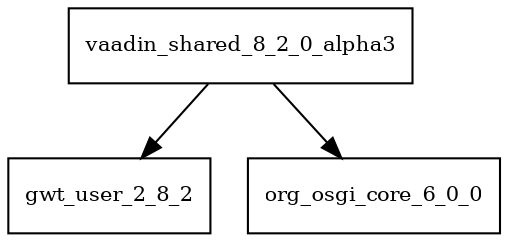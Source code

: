 digraph vaadin_shared_8_2_0_alpha3_dependencies {
  node [shape = box, fontsize=10.0];
  vaadin_shared_8_2_0_alpha3 -> gwt_user_2_8_2;
  vaadin_shared_8_2_0_alpha3 -> org_osgi_core_6_0_0;
}
